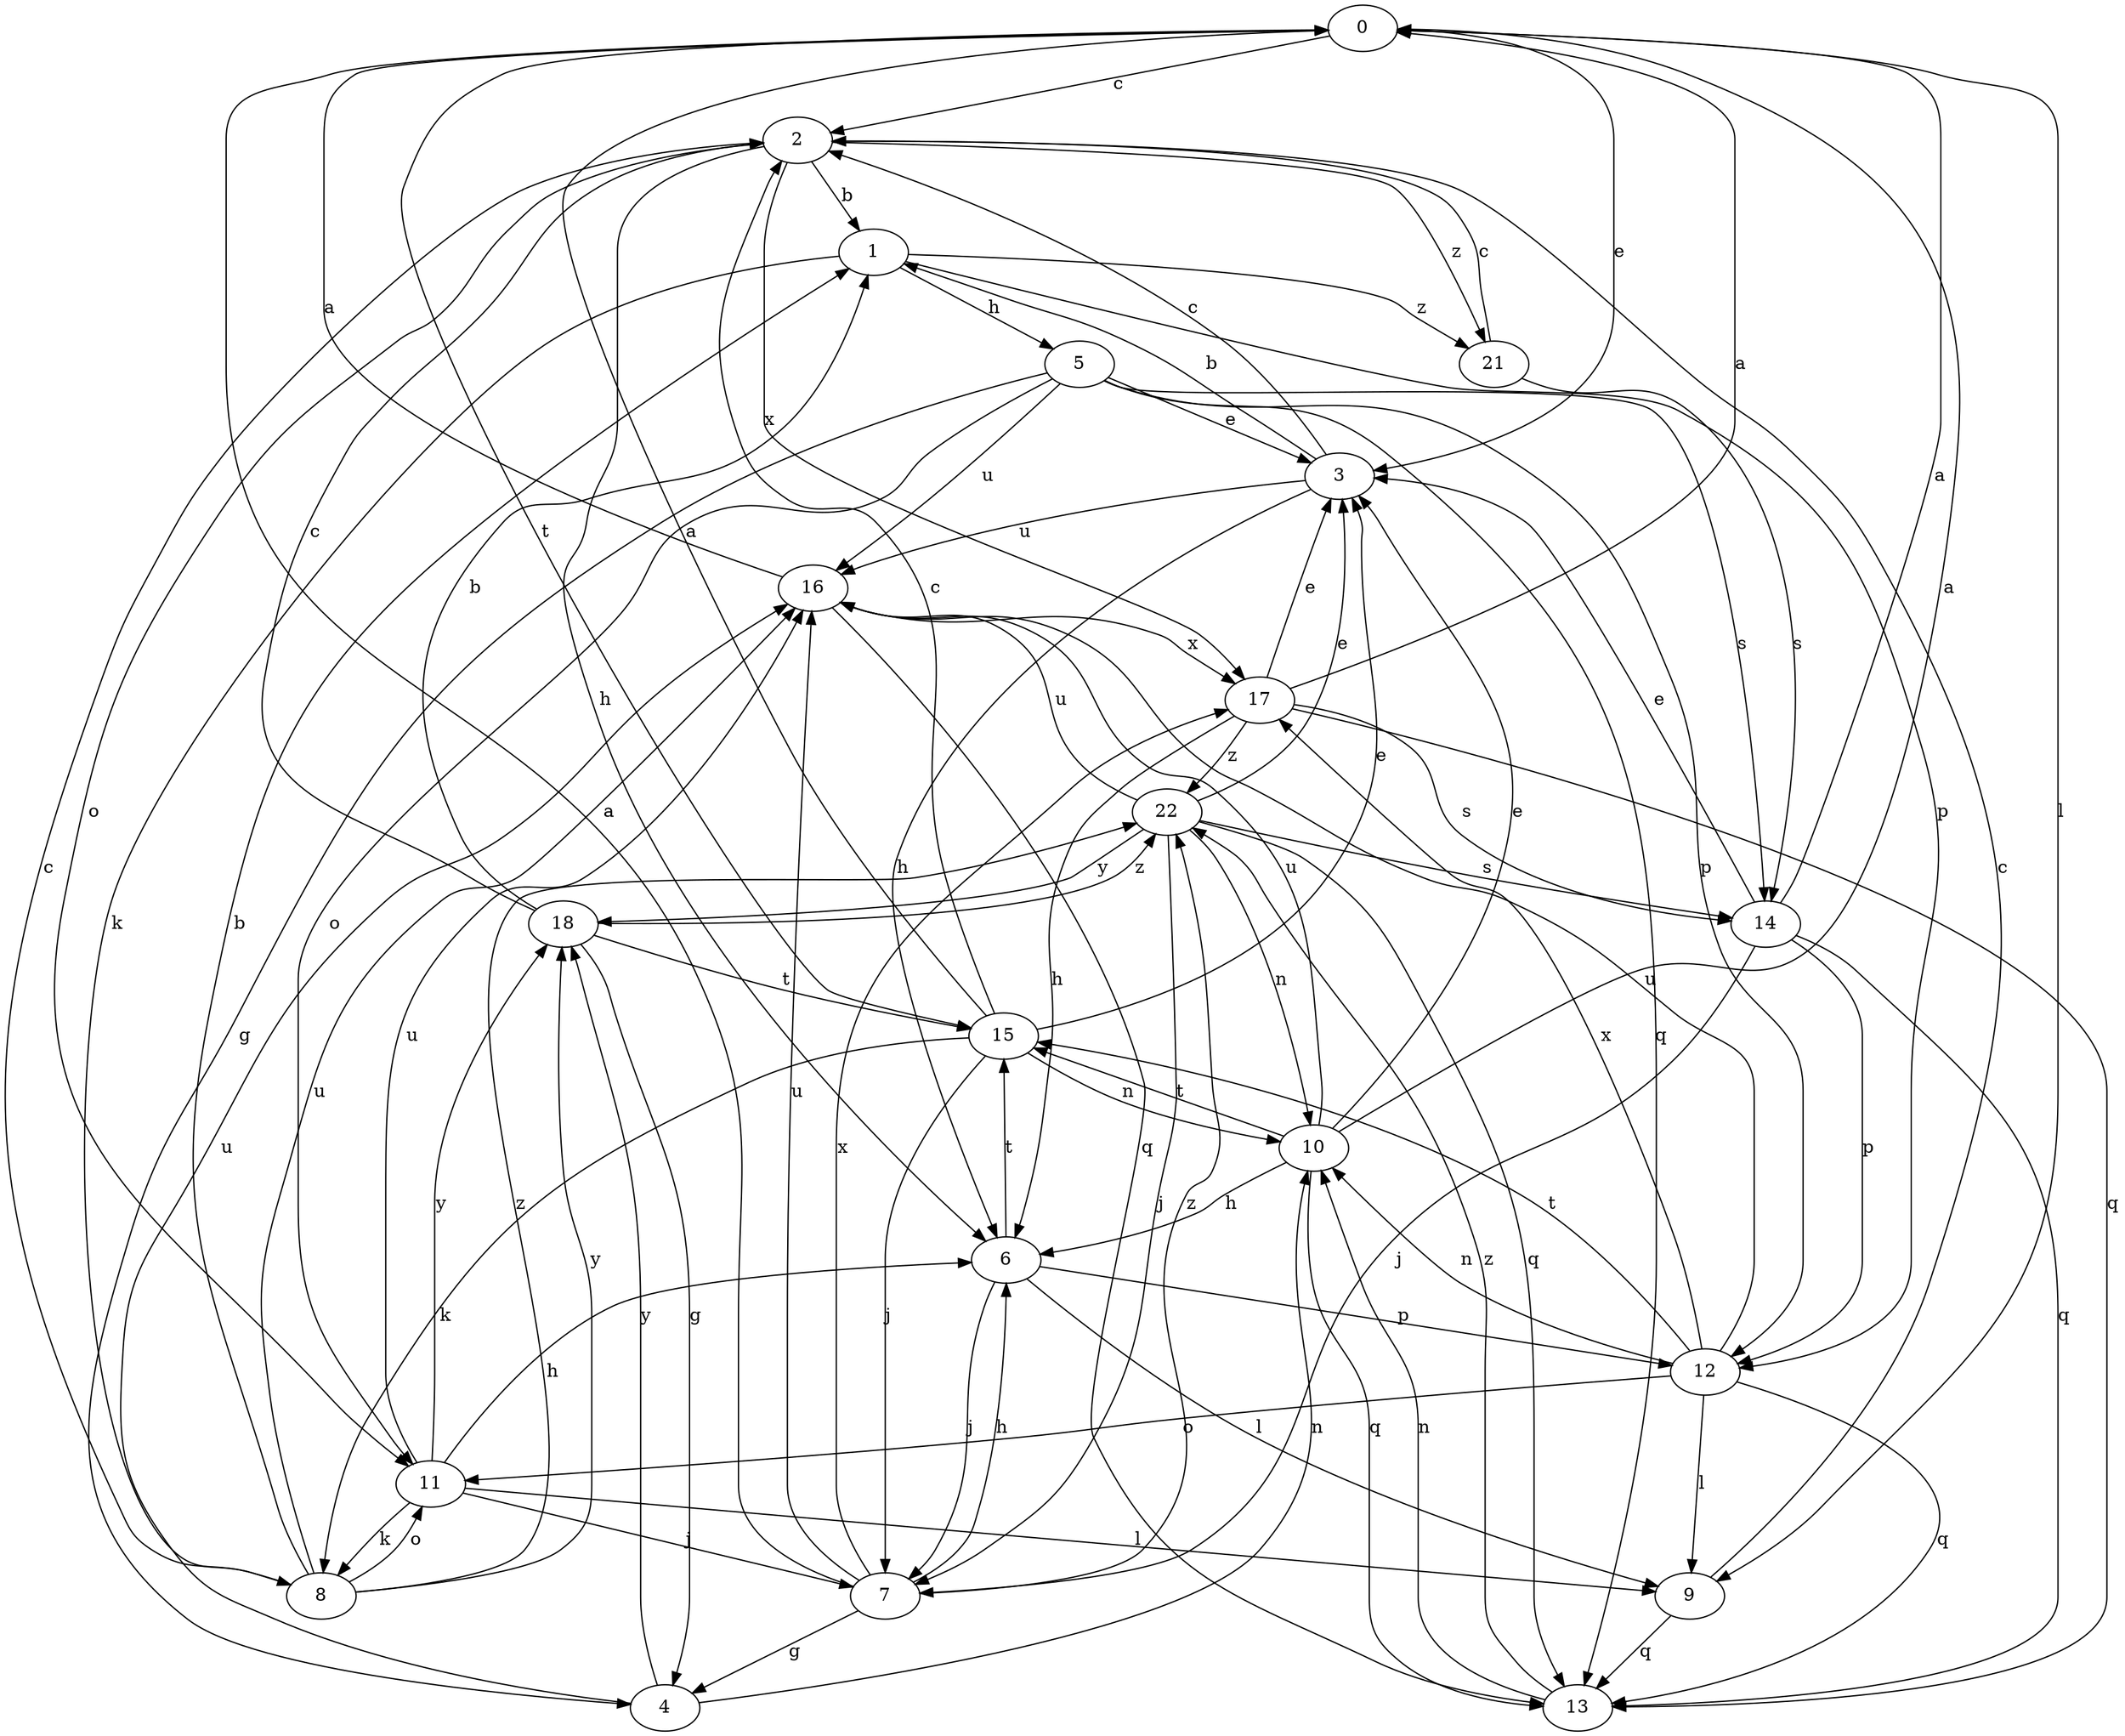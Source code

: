 strict digraph  {
0;
1;
2;
3;
4;
5;
6;
7;
8;
9;
10;
11;
12;
13;
14;
15;
16;
17;
18;
21;
22;
0 -> 2  [label=c];
0 -> 3  [label=e];
0 -> 9  [label=l];
0 -> 15  [label=t];
1 -> 5  [label=h];
1 -> 8  [label=k];
1 -> 12  [label=p];
1 -> 21  [label=z];
2 -> 1  [label=b];
2 -> 6  [label=h];
2 -> 11  [label=o];
2 -> 17  [label=x];
2 -> 21  [label=z];
3 -> 1  [label=b];
3 -> 2  [label=c];
3 -> 6  [label=h];
3 -> 16  [label=u];
4 -> 10  [label=n];
4 -> 16  [label=u];
4 -> 18  [label=y];
5 -> 3  [label=e];
5 -> 4  [label=g];
5 -> 11  [label=o];
5 -> 12  [label=p];
5 -> 13  [label=q];
5 -> 14  [label=s];
5 -> 16  [label=u];
6 -> 7  [label=j];
6 -> 9  [label=l];
6 -> 12  [label=p];
6 -> 15  [label=t];
7 -> 0  [label=a];
7 -> 4  [label=g];
7 -> 6  [label=h];
7 -> 16  [label=u];
7 -> 17  [label=x];
7 -> 22  [label=z];
8 -> 1  [label=b];
8 -> 2  [label=c];
8 -> 11  [label=o];
8 -> 16  [label=u];
8 -> 18  [label=y];
8 -> 22  [label=z];
9 -> 2  [label=c];
9 -> 13  [label=q];
10 -> 0  [label=a];
10 -> 3  [label=e];
10 -> 6  [label=h];
10 -> 13  [label=q];
10 -> 15  [label=t];
10 -> 16  [label=u];
11 -> 6  [label=h];
11 -> 7  [label=j];
11 -> 8  [label=k];
11 -> 9  [label=l];
11 -> 16  [label=u];
11 -> 18  [label=y];
12 -> 9  [label=l];
12 -> 10  [label=n];
12 -> 11  [label=o];
12 -> 13  [label=q];
12 -> 15  [label=t];
12 -> 16  [label=u];
12 -> 17  [label=x];
13 -> 10  [label=n];
13 -> 22  [label=z];
14 -> 0  [label=a];
14 -> 3  [label=e];
14 -> 7  [label=j];
14 -> 12  [label=p];
14 -> 13  [label=q];
15 -> 0  [label=a];
15 -> 2  [label=c];
15 -> 3  [label=e];
15 -> 7  [label=j];
15 -> 8  [label=k];
15 -> 10  [label=n];
16 -> 0  [label=a];
16 -> 13  [label=q];
16 -> 17  [label=x];
17 -> 0  [label=a];
17 -> 3  [label=e];
17 -> 6  [label=h];
17 -> 13  [label=q];
17 -> 14  [label=s];
17 -> 22  [label=z];
18 -> 1  [label=b];
18 -> 2  [label=c];
18 -> 4  [label=g];
18 -> 15  [label=t];
18 -> 22  [label=z];
21 -> 2  [label=c];
21 -> 14  [label=s];
22 -> 3  [label=e];
22 -> 7  [label=j];
22 -> 10  [label=n];
22 -> 13  [label=q];
22 -> 14  [label=s];
22 -> 16  [label=u];
22 -> 18  [label=y];
}
